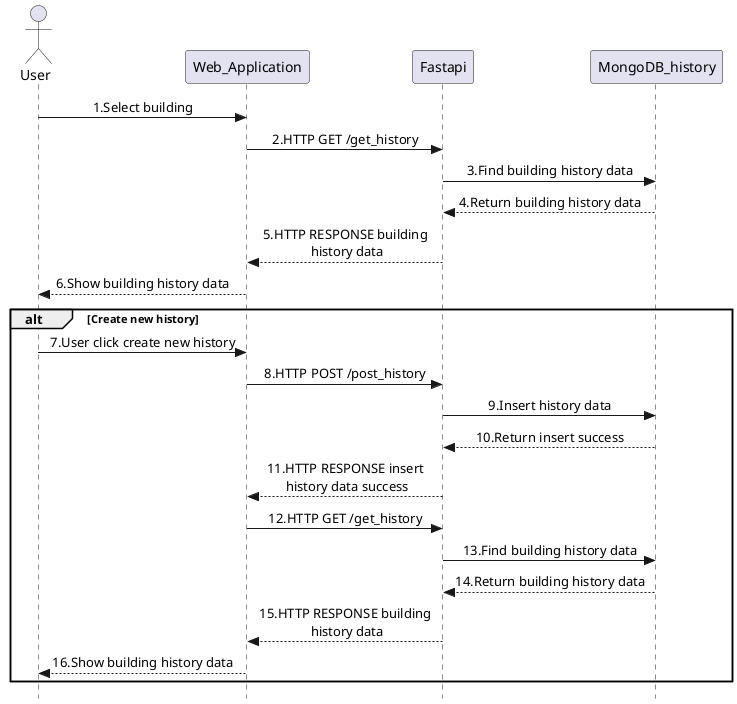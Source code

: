 @startuml Roof_Surface_addNewHistory
skinparam Style strictuml
skinparam SequenceMessageAlignment center
actor User as user
participant Web_Application as web_app
participant Fastapi as fastapi
participant MongoDB_history as history
user -> web_app : 1.Select building
web_app -> fastapi : 2.HTTP GET /get_history
fastapi -> history : 3.Find building history data
history --> fastapi : 4.Return building history data
fastapi --> web_app : 5.HTTP RESPONSE building\n history data
web_app --> user : 6.Show building history data
alt Create new history
user -> web_app : 7.User click create new history
web_app -> fastapi : 8.HTTP POST /post_history
fastapi -> history : 9.Insert history data
history --> fastapi : 10.Return insert success
fastapi --> web_app : 11.HTTP RESPONSE insert\n history data success
web_app -> fastapi : 12.HTTP GET /get_history
fastapi -> history : 13.Find building history data
history --> fastapi : 14.Return building history data
fastapi --> web_app : 15.HTTP RESPONSE building\n history data
web_app --> user : 16.Show building history data
end

@enduml
